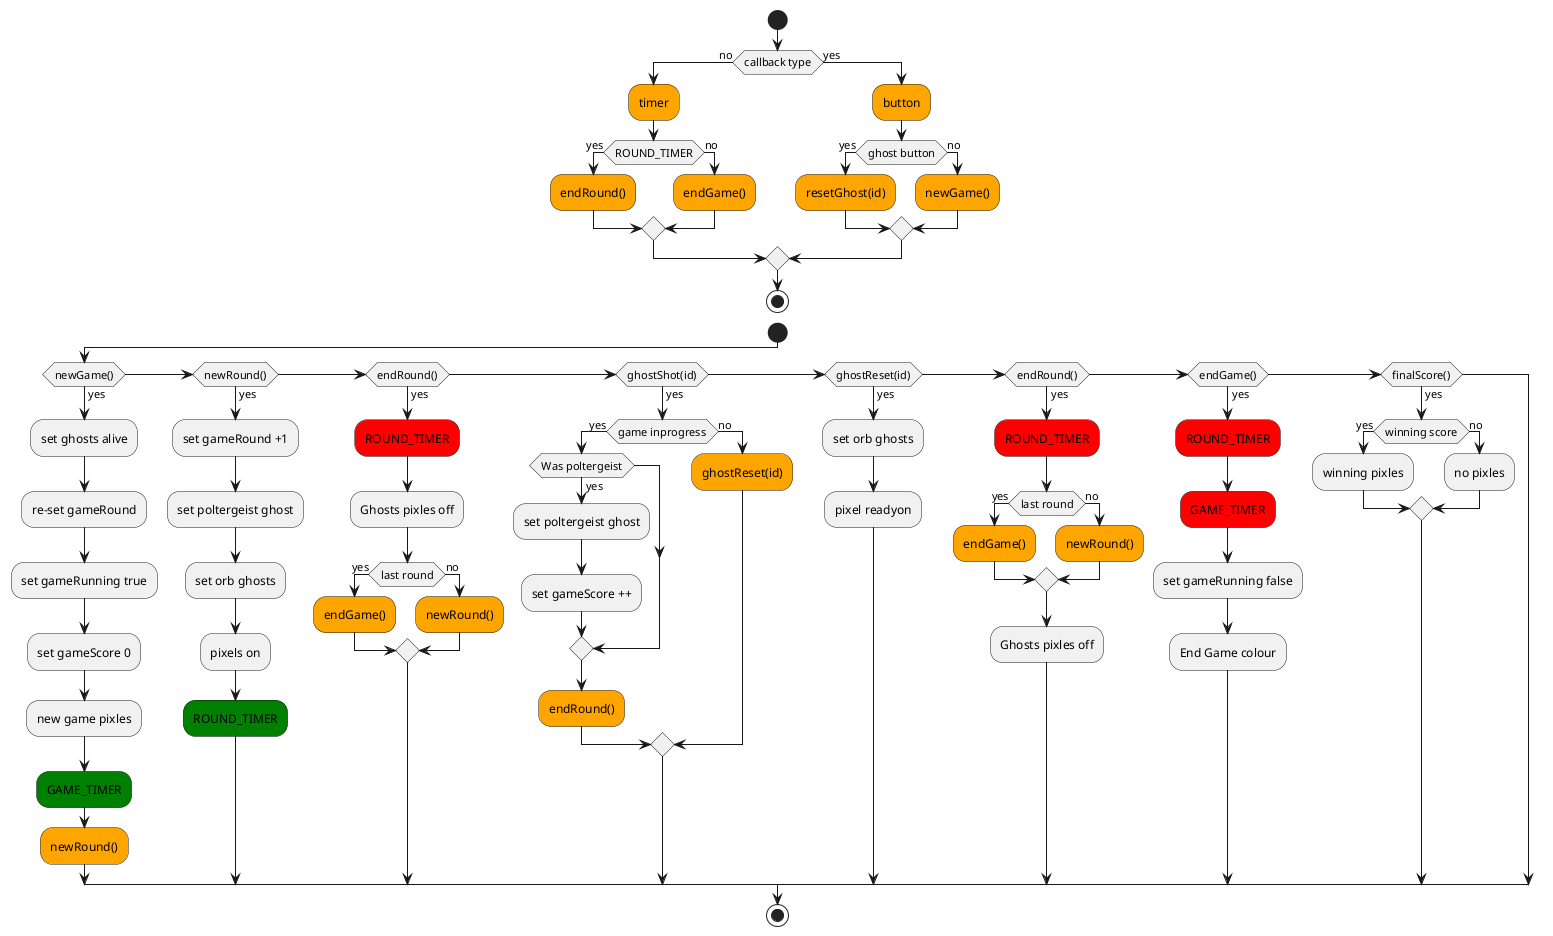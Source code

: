 @startuml ghostfire



start

if (callback type) then (no)
  #Orange:timer;
  if (ROUND_TIMER) then (yes)
    #Orange:endRound();
  else (no)
    #Orange:endGame();
  endif
  else (yes)
  #Orange:button;
  if (ghost button) then (yes)
 #Orange:resetGhost(id);
  else (no)
  #Orange:newGame();
  endif
endif
stop


start
if (newGame()) then (yes)
  :set ghosts alive;
  :re-set gameRound;
  :set gameRunning true;
  :set gameScore 0;
  :new game pixles;
  #Green:GAME_TIMER;
  #Orange:newRound();

elseif (newRound()) then (yes)
  :set gameRound +1;
  :set poltergeist ghost;
  :set orb ghosts;
  :pixels on;
  #Green:ROUND_TIMER;

elseif (endRound()) then (yes)
  #Red:ROUND_TIMER;
  :Ghosts pixles off;
  if (last round) then (yes)
    #Orange:endGame();
  else (no)
    #Orange:newRound();
  endif

elseif (ghostShot(id)) then (yes)
    if (game inprogress) then (yes)
      if (Was poltergeist) then (yes)
        :set poltergeist ghost;
        :set gameScore ++;
      endif
    #Orange:endRound();
    else (no)
      #Orange:ghostReset(id);
    endif

elseif (ghostReset(id)) then (yes)
    :set orb ghosts;
    :pixel readyon;

elseif (endRound()) then (yes)
  #Red:ROUND_TIMER;
  if (last round) then (yes)
    #Orange:endGame();
  else (no)
    #Orange:newRound();
  endif
  :Ghosts pixles off;

elseif (endGame()) then (yes)
  #Red:ROUND_TIMER;
  #Red:GAME_TIMER;
  :set gameRunning false;
  :End Game colour;

elseif (finalScore()) then (yes)
  if (winning score) then (yes)
    :winning pixles;
  else (no)
    :no pixles;
  endif

endif
stop
@enduml